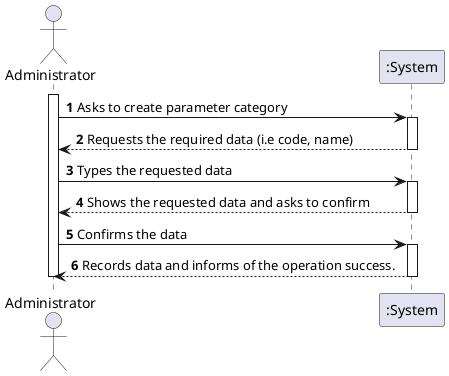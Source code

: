 @startuml
'https://plantuml.com/sequence-diagram


autonumber
actor Administrator as admin
participant ":System" as sys



activate admin
admin -> sys : Asks to create parameter category
activate sys
sys --> admin : Requests the required data (i.e code, name)
deactivate sys
admin -> sys : Types the requested data
activate sys
sys --> admin : Shows the requested data and asks to confirm
deactivate sys
admin -> sys : Confirms the data
activate sys
sys --> admin : Records data and informs of the operation success.

deactivate sys

deactivate admin

@enduml